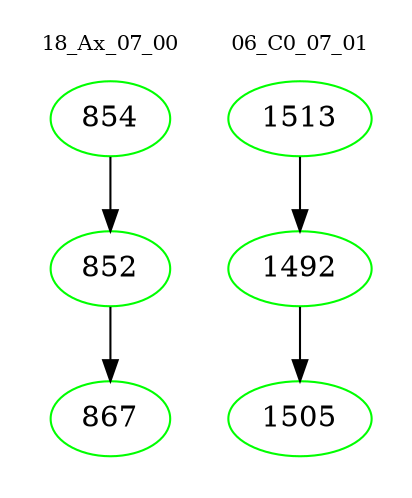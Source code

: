 digraph{
subgraph cluster_0 {
color = white
label = "18_Ax_07_00";
fontsize=10;
T0_854 [label="854", color="green"]
T0_854 -> T0_852 [color="black"]
T0_852 [label="852", color="green"]
T0_852 -> T0_867 [color="black"]
T0_867 [label="867", color="green"]
}
subgraph cluster_1 {
color = white
label = "06_C0_07_01";
fontsize=10;
T1_1513 [label="1513", color="green"]
T1_1513 -> T1_1492 [color="black"]
T1_1492 [label="1492", color="green"]
T1_1492 -> T1_1505 [color="black"]
T1_1505 [label="1505", color="green"]
}
}
